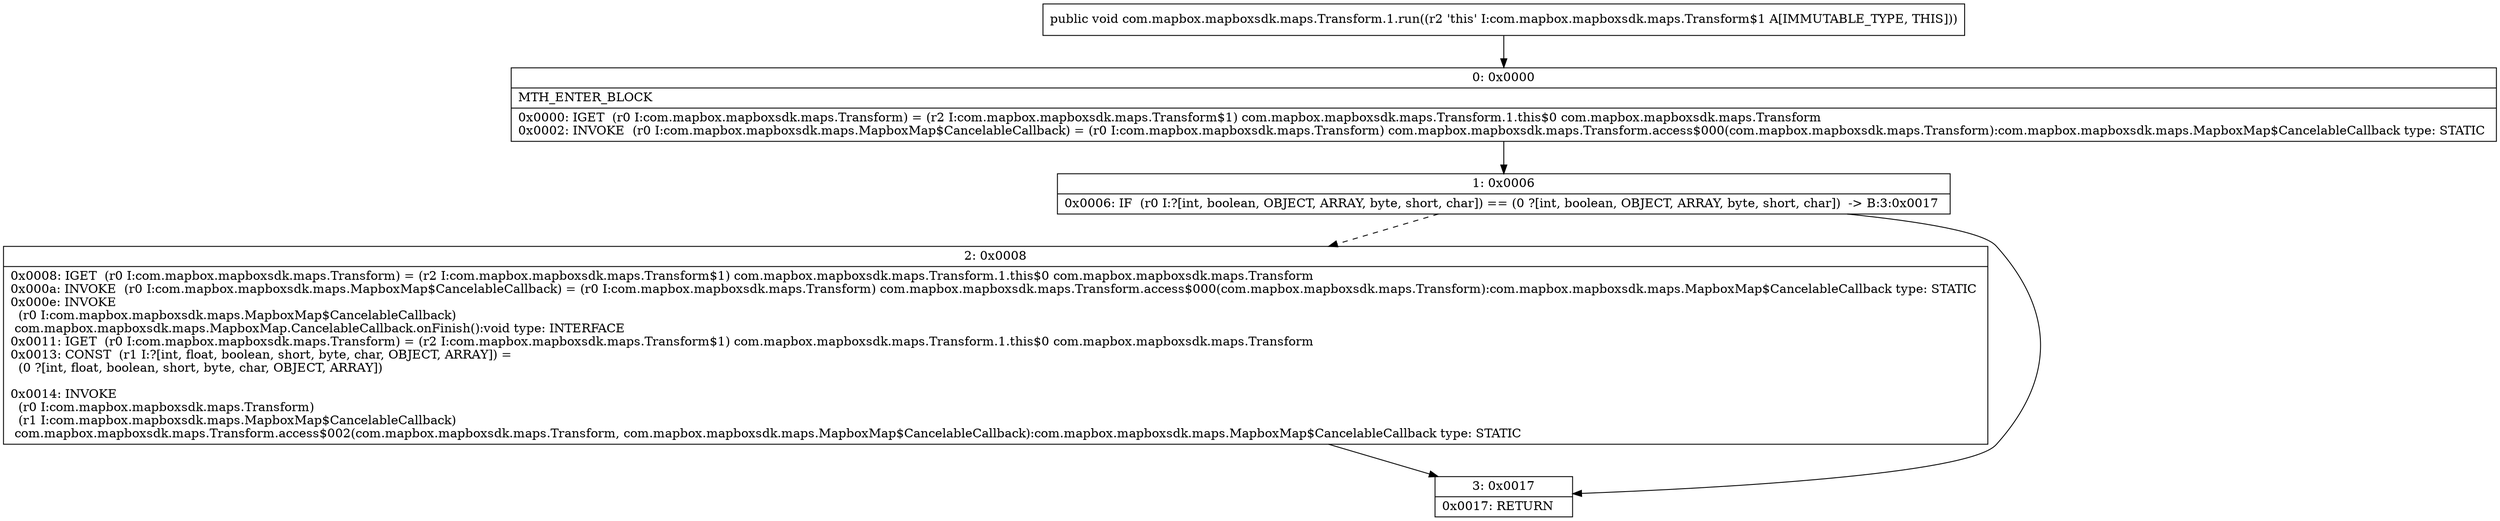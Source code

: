 digraph "CFG forcom.mapbox.mapboxsdk.maps.Transform.1.run()V" {
Node_0 [shape=record,label="{0\:\ 0x0000|MTH_ENTER_BLOCK\l|0x0000: IGET  (r0 I:com.mapbox.mapboxsdk.maps.Transform) = (r2 I:com.mapbox.mapboxsdk.maps.Transform$1) com.mapbox.mapboxsdk.maps.Transform.1.this$0 com.mapbox.mapboxsdk.maps.Transform \l0x0002: INVOKE  (r0 I:com.mapbox.mapboxsdk.maps.MapboxMap$CancelableCallback) = (r0 I:com.mapbox.mapboxsdk.maps.Transform) com.mapbox.mapboxsdk.maps.Transform.access$000(com.mapbox.mapboxsdk.maps.Transform):com.mapbox.mapboxsdk.maps.MapboxMap$CancelableCallback type: STATIC \l}"];
Node_1 [shape=record,label="{1\:\ 0x0006|0x0006: IF  (r0 I:?[int, boolean, OBJECT, ARRAY, byte, short, char]) == (0 ?[int, boolean, OBJECT, ARRAY, byte, short, char])  \-\> B:3:0x0017 \l}"];
Node_2 [shape=record,label="{2\:\ 0x0008|0x0008: IGET  (r0 I:com.mapbox.mapboxsdk.maps.Transform) = (r2 I:com.mapbox.mapboxsdk.maps.Transform$1) com.mapbox.mapboxsdk.maps.Transform.1.this$0 com.mapbox.mapboxsdk.maps.Transform \l0x000a: INVOKE  (r0 I:com.mapbox.mapboxsdk.maps.MapboxMap$CancelableCallback) = (r0 I:com.mapbox.mapboxsdk.maps.Transform) com.mapbox.mapboxsdk.maps.Transform.access$000(com.mapbox.mapboxsdk.maps.Transform):com.mapbox.mapboxsdk.maps.MapboxMap$CancelableCallback type: STATIC \l0x000e: INVOKE  \l  (r0 I:com.mapbox.mapboxsdk.maps.MapboxMap$CancelableCallback)\l com.mapbox.mapboxsdk.maps.MapboxMap.CancelableCallback.onFinish():void type: INTERFACE \l0x0011: IGET  (r0 I:com.mapbox.mapboxsdk.maps.Transform) = (r2 I:com.mapbox.mapboxsdk.maps.Transform$1) com.mapbox.mapboxsdk.maps.Transform.1.this$0 com.mapbox.mapboxsdk.maps.Transform \l0x0013: CONST  (r1 I:?[int, float, boolean, short, byte, char, OBJECT, ARRAY]) = \l  (0 ?[int, float, boolean, short, byte, char, OBJECT, ARRAY])\l \l0x0014: INVOKE  \l  (r0 I:com.mapbox.mapboxsdk.maps.Transform)\l  (r1 I:com.mapbox.mapboxsdk.maps.MapboxMap$CancelableCallback)\l com.mapbox.mapboxsdk.maps.Transform.access$002(com.mapbox.mapboxsdk.maps.Transform, com.mapbox.mapboxsdk.maps.MapboxMap$CancelableCallback):com.mapbox.mapboxsdk.maps.MapboxMap$CancelableCallback type: STATIC \l}"];
Node_3 [shape=record,label="{3\:\ 0x0017|0x0017: RETURN   \l}"];
MethodNode[shape=record,label="{public void com.mapbox.mapboxsdk.maps.Transform.1.run((r2 'this' I:com.mapbox.mapboxsdk.maps.Transform$1 A[IMMUTABLE_TYPE, THIS])) }"];
MethodNode -> Node_0;
Node_0 -> Node_1;
Node_1 -> Node_2[style=dashed];
Node_1 -> Node_3;
Node_2 -> Node_3;
}

